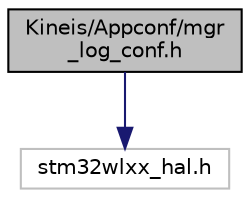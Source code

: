 digraph "Kineis/Appconf/mgr_log_conf.h"
{
 // INTERACTIVE_SVG=YES
 // LATEX_PDF_SIZE
  edge [fontname="Helvetica",fontsize="10",labelfontname="Helvetica",labelfontsize="10"];
  node [fontname="Helvetica",fontsize="10",shape=record];
  Node1 [label="Kineis/Appconf/mgr\l_log_conf.h",height=0.2,width=0.4,color="black", fillcolor="grey75", style="filled", fontcolor="black",tooltip="template configuration for logging manager of kineis_sw libraries"];
  Node1 -> Node2 [color="midnightblue",fontsize="10",style="solid",fontname="Helvetica"];
  Node2 [label="stm32wlxx_hal.h",height=0.2,width=0.4,color="grey75", fillcolor="white", style="filled",tooltip=" "];
}
